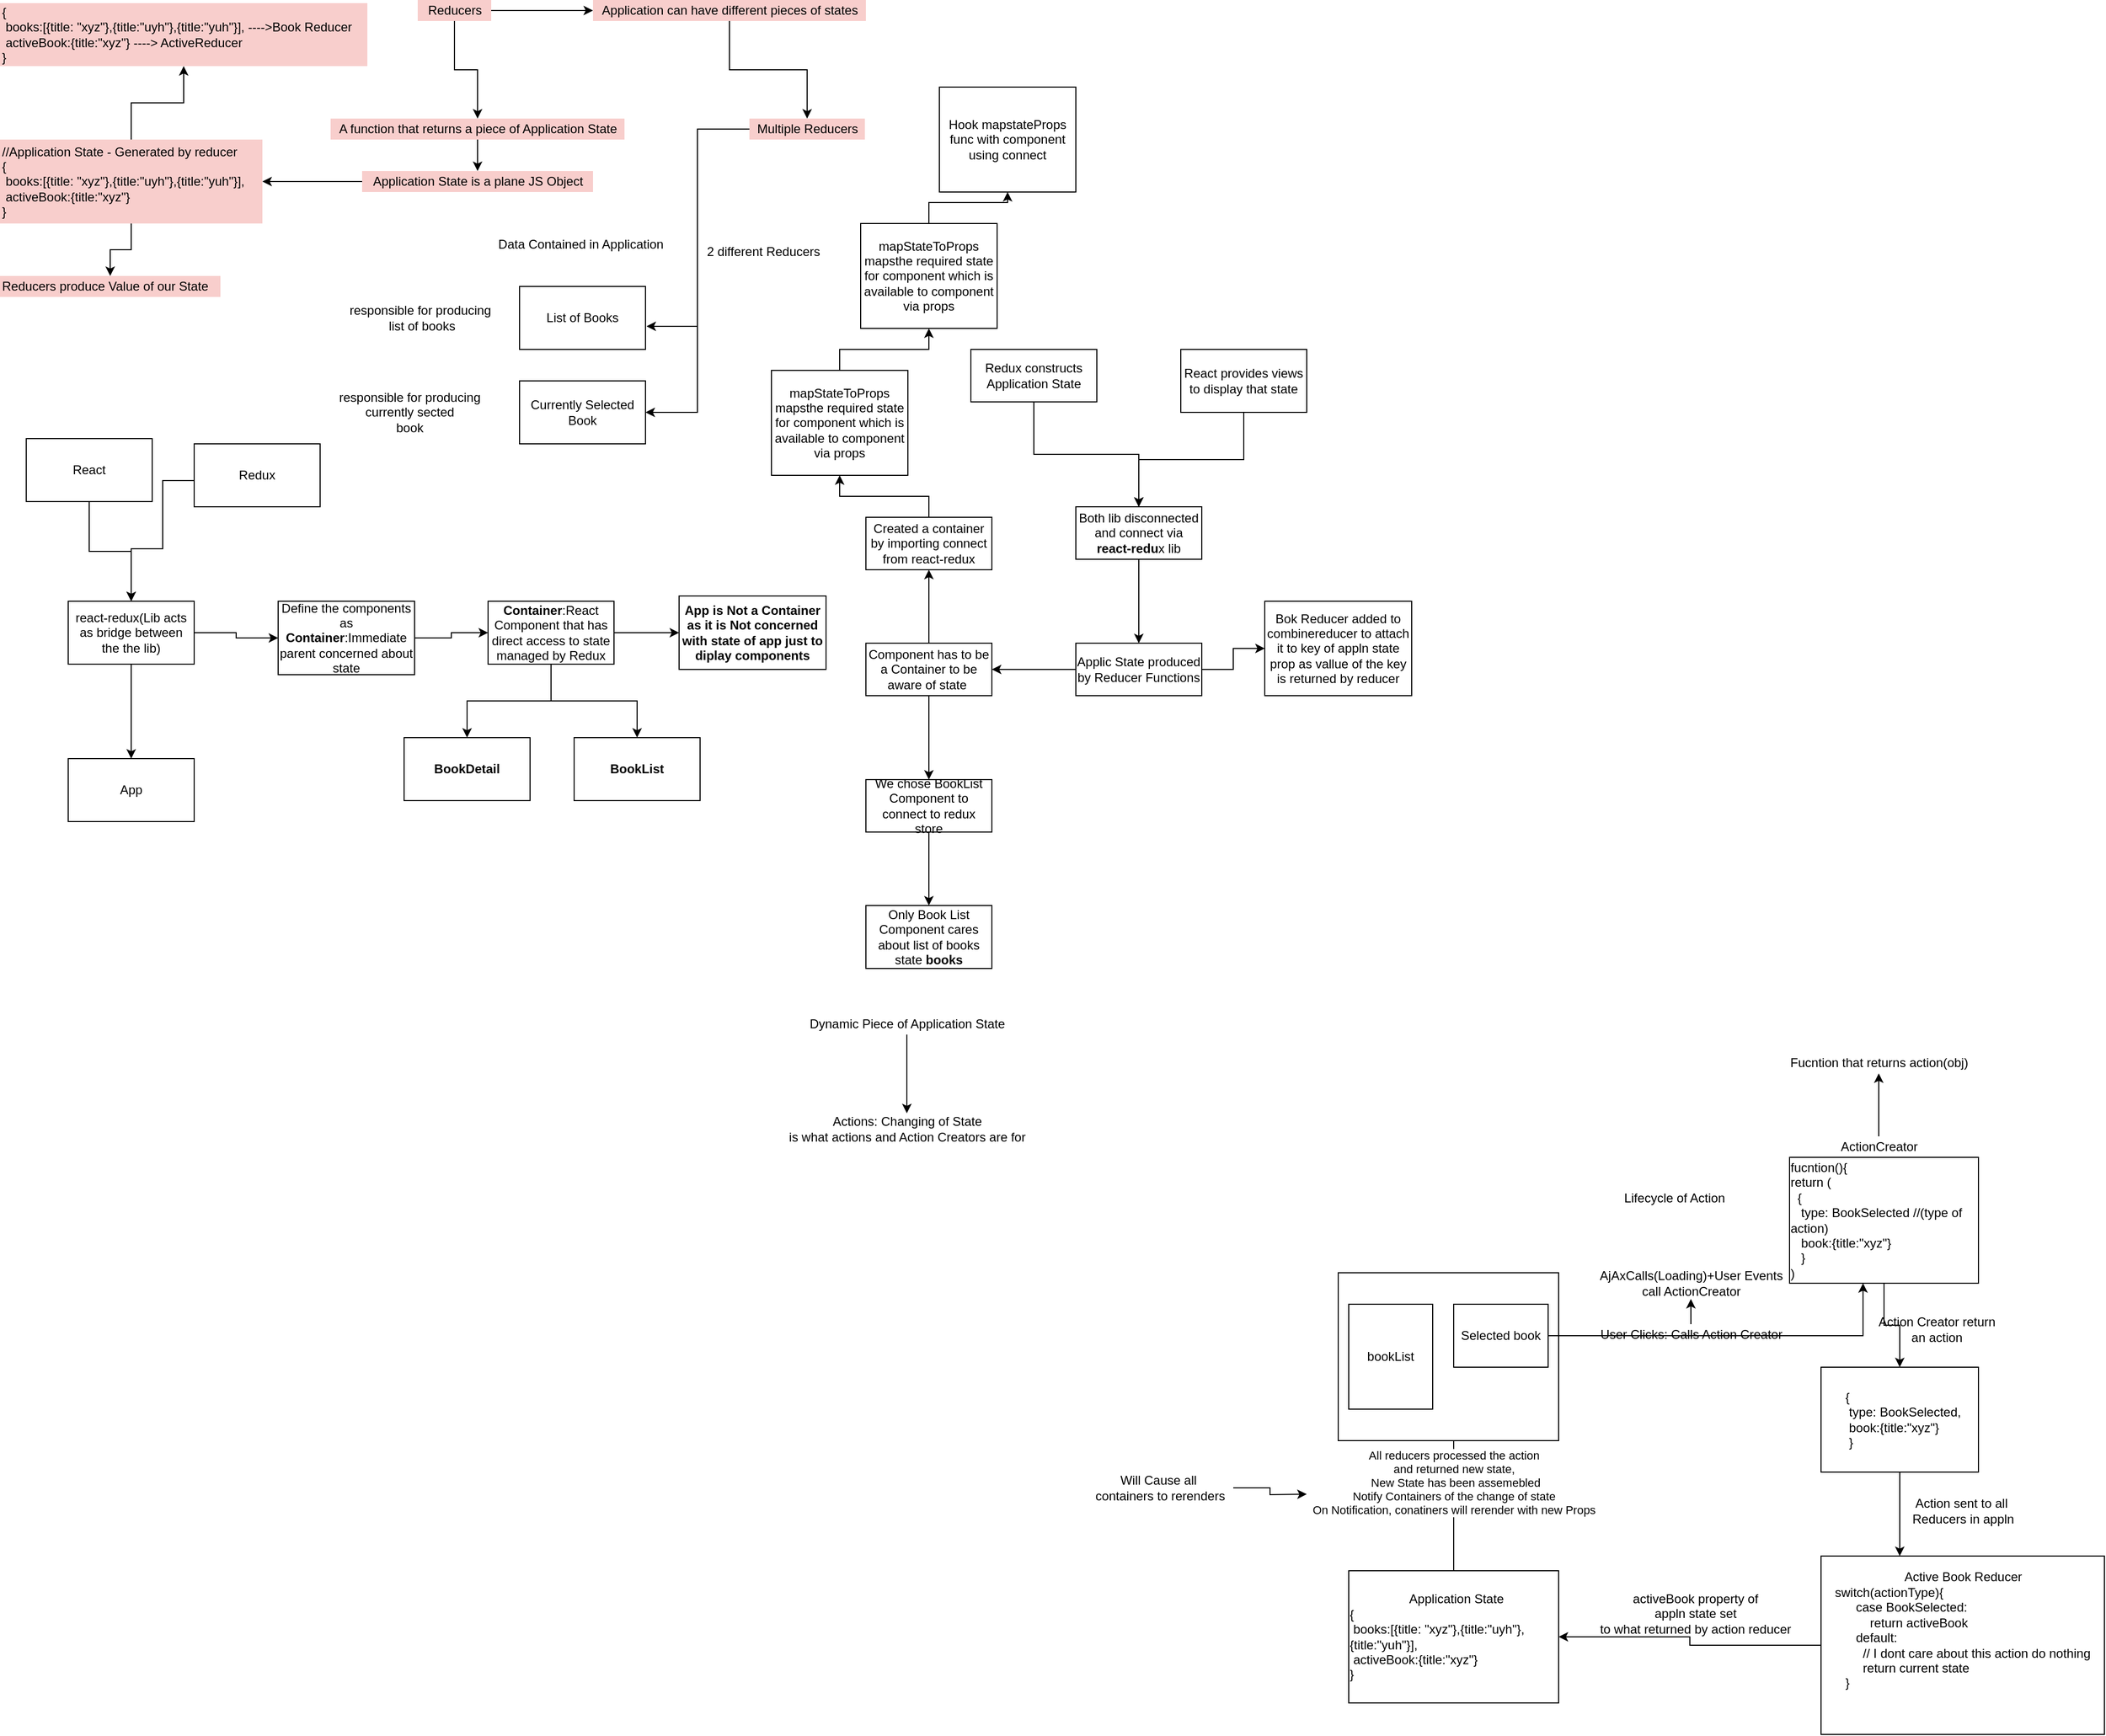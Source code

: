 <mxfile version="13.1.3">
    <diagram id="6hGFLwfOUW9BJ-s0fimq" name="Page-1">
        <mxGraphModel dx="1183" dy="300" grid="1" gridSize="10" guides="1" tooltips="1" connect="1" arrows="1" fold="1" page="1" pageScale="1" pageWidth="827" pageHeight="1169" math="0" shadow="0">
            <root>
                <mxCell id="0"/>
                <mxCell id="1" parent="0"/>
                <mxCell id="5" value="" style="edgeStyle=orthogonalEdgeStyle;rounded=0;orthogonalLoop=1;jettySize=auto;html=1;" edge="1" parent="1" source="2" target="4">
                    <mxGeometry relative="1" as="geometry"/>
                </mxCell>
                <mxCell id="7" value="" style="edgeStyle=orthogonalEdgeStyle;rounded=0;orthogonalLoop=1;jettySize=auto;html=1;" edge="1" parent="1" source="2" target="6">
                    <mxGeometry relative="1" as="geometry"/>
                </mxCell>
                <mxCell id="2" value="Reducers" style="text;html=1;align=center;verticalAlign=middle;resizable=0;points=[];autosize=1;fillColor=#F8CECC;" vertex="1" parent="1">
                    <mxGeometry x="43" y="127" width="70" height="20" as="geometry"/>
                </mxCell>
                <mxCell id="9" value="" style="edgeStyle=orthogonalEdgeStyle;rounded=0;orthogonalLoop=1;jettySize=auto;html=1;" edge="1" parent="1" source="6" target="8">
                    <mxGeometry relative="1" as="geometry"/>
                </mxCell>
                <mxCell id="6" value="Application can have different pieces of states" style="text;html=1;align=center;verticalAlign=middle;resizable=0;points=[];autosize=1;fillColor=#F8CECC;" vertex="1" parent="1">
                    <mxGeometry x="210" y="127" width="260" height="20" as="geometry"/>
                </mxCell>
                <mxCell id="13" style="edgeStyle=orthogonalEdgeStyle;rounded=0;orthogonalLoop=1;jettySize=auto;html=1;entryX=1.008;entryY=0.633;entryDx=0;entryDy=0;entryPerimeter=0;" edge="1" parent="1" source="8" target="10">
                    <mxGeometry relative="1" as="geometry"/>
                </mxCell>
                <mxCell id="14" style="edgeStyle=orthogonalEdgeStyle;rounded=0;orthogonalLoop=1;jettySize=auto;html=1;entryX=1;entryY=0.5;entryDx=0;entryDy=0;" edge="1" parent="1" source="8" target="11">
                    <mxGeometry relative="1" as="geometry">
                        <mxPoint x="410" y="430" as="targetPoint"/>
                    </mxGeometry>
                </mxCell>
                <mxCell id="8" value="Multiple Reducers" style="text;html=1;align=center;verticalAlign=middle;resizable=0;points=[];autosize=1;fillColor=#F8CECC;" vertex="1" parent="1">
                    <mxGeometry x="359" y="240" width="110" height="20" as="geometry"/>
                </mxCell>
                <mxCell id="19" value="" style="edgeStyle=orthogonalEdgeStyle;rounded=0;orthogonalLoop=1;jettySize=auto;html=1;" edge="1" parent="1" source="4" target="18">
                    <mxGeometry relative="1" as="geometry"/>
                </mxCell>
                <mxCell id="4" value="A function that returns a piece of Application State" style="text;html=1;align=center;verticalAlign=middle;resizable=0;points=[];autosize=1;fillColor=#F8CECC;" vertex="1" parent="1">
                    <mxGeometry x="-40" y="240" width="280" height="20" as="geometry"/>
                </mxCell>
                <mxCell id="21" value="" style="edgeStyle=orthogonalEdgeStyle;rounded=0;orthogonalLoop=1;jettySize=auto;html=1;" edge="1" parent="1" source="18" target="20">
                    <mxGeometry relative="1" as="geometry"/>
                </mxCell>
                <mxCell id="18" value="Application State is a plane JS Object" style="text;html=1;align=center;verticalAlign=middle;resizable=0;points=[];autosize=1;fillColor=#F8CECC;" vertex="1" parent="1">
                    <mxGeometry x="-10" y="290" width="220" height="20" as="geometry"/>
                </mxCell>
                <mxCell id="23" value="" style="edgeStyle=orthogonalEdgeStyle;rounded=0;orthogonalLoop=1;jettySize=auto;html=1;" edge="1" parent="1" source="20" target="22">
                    <mxGeometry relative="1" as="geometry"/>
                </mxCell>
                <mxCell id="25" value="" style="edgeStyle=orthogonalEdgeStyle;rounded=0;orthogonalLoop=1;jettySize=auto;html=1;" edge="1" parent="1" source="20" target="24">
                    <mxGeometry relative="1" as="geometry"/>
                </mxCell>
                <mxCell id="20" value="//Application State - Generated by reducer&lt;br&gt;{&lt;br&gt;&amp;nbsp;books:[{title: &quot;xyz&quot;},{title:&quot;uyh&quot;},{title:&quot;yuh&quot;}],&lt;br&gt;&amp;nbsp;activeBook:{title:&quot;xyz&quot;}&lt;br&gt;}" style="text;html=1;align=left;verticalAlign=middle;resizable=0;points=[];autosize=1;fillColor=#F8CECC;" vertex="1" parent="1">
                    <mxGeometry x="-355" y="260" width="250" height="80" as="geometry"/>
                </mxCell>
                <mxCell id="24" value="Reducers produce Value of our State" style="text;html=1;align=left;verticalAlign=middle;resizable=0;points=[];autosize=1;fillColor=#F8CECC;" vertex="1" parent="1">
                    <mxGeometry x="-355" y="390" width="210" height="20" as="geometry"/>
                </mxCell>
                <mxCell id="22" value="{&lt;br&gt;&amp;nbsp;books:[{title: &quot;xyz&quot;},{title:&quot;uyh&quot;},{title:&quot;yuh&quot;}], ----&amp;gt;Book Reducer&lt;br&gt;&amp;nbsp;activeBook:{title:&quot;xyz&quot;} ----&amp;gt; ActiveReducer&lt;br&gt;}" style="text;html=1;align=left;verticalAlign=middle;resizable=0;points=[];autosize=1;fillColor=#F8CECC;" vertex="1" parent="1">
                    <mxGeometry x="-355" y="130" width="350" height="60" as="geometry"/>
                </mxCell>
                <mxCell id="10" value="List of Books" style="rounded=0;whiteSpace=wrap;html=1;fillColor=#FFFFFF;" vertex="1" parent="1">
                    <mxGeometry x="140" y="400" width="120" height="60" as="geometry"/>
                </mxCell>
                <mxCell id="11" value="Currently Selected Book" style="rounded=0;whiteSpace=wrap;html=1;fillColor=#FFFFFF;" vertex="1" parent="1">
                    <mxGeometry x="140" y="490" width="120" height="60" as="geometry"/>
                </mxCell>
                <mxCell id="12" value="Data Contained in Application" style="text;html=1;align=center;verticalAlign=middle;resizable=0;points=[];autosize=1;" vertex="1" parent="1">
                    <mxGeometry x="113" y="350" width="170" height="20" as="geometry"/>
                </mxCell>
                <mxCell id="15" value="2 different Reducers" style="text;html=1;align=center;verticalAlign=middle;resizable=0;points=[];autosize=1;" vertex="1" parent="1">
                    <mxGeometry x="312" y="357" width="120" height="20" as="geometry"/>
                </mxCell>
                <mxCell id="16" value="responsible for producing&lt;br&gt;&amp;nbsp;list of books" style="text;html=1;align=center;verticalAlign=middle;resizable=0;points=[];autosize=1;" vertex="1" parent="1">
                    <mxGeometry x="-30" y="415" width="150" height="30" as="geometry"/>
                </mxCell>
                <mxCell id="17" value="responsible for producing &lt;br&gt;currently sected&lt;br&gt;book" style="text;html=1;align=center;verticalAlign=middle;resizable=0;points=[];autosize=1;" vertex="1" parent="1">
                    <mxGeometry x="-40" y="495" width="150" height="50" as="geometry"/>
                </mxCell>
                <mxCell id="28" value="" style="edgeStyle=orthogonalEdgeStyle;rounded=0;orthogonalLoop=1;jettySize=auto;html=1;" edge="1" parent="1" source="26" target="27">
                    <mxGeometry relative="1" as="geometry"/>
                </mxCell>
                <mxCell id="26" value="React" style="rounded=0;whiteSpace=wrap;html=1;fillColor=#FFFFFF;" vertex="1" parent="1">
                    <mxGeometry x="-330" y="545" width="120" height="60" as="geometry"/>
                </mxCell>
                <mxCell id="32" value="" style="edgeStyle=orthogonalEdgeStyle;rounded=0;orthogonalLoop=1;jettySize=auto;html=1;" edge="1" parent="1" source="27" target="31">
                    <mxGeometry relative="1" as="geometry"/>
                </mxCell>
                <mxCell id="34" value="" style="edgeStyle=orthogonalEdgeStyle;rounded=0;orthogonalLoop=1;jettySize=auto;html=1;" edge="1" parent="1" source="27" target="33">
                    <mxGeometry relative="1" as="geometry"/>
                </mxCell>
                <mxCell id="27" value="react-redux(Lib acts as bridge between the the lib)" style="rounded=0;whiteSpace=wrap;html=1;fillColor=#FFFFFF;" vertex="1" parent="1">
                    <mxGeometry x="-290" y="700" width="120" height="60" as="geometry"/>
                </mxCell>
                <mxCell id="36" value="" style="edgeStyle=orthogonalEdgeStyle;rounded=0;orthogonalLoop=1;jettySize=auto;html=1;" edge="1" parent="1" source="33" target="35">
                    <mxGeometry relative="1" as="geometry"/>
                </mxCell>
                <mxCell id="33" value="Define the components as &lt;b&gt;Container&lt;/b&gt;:Immediate parent concerned about state" style="rounded=0;whiteSpace=wrap;html=1;fillColor=#FFFFFF;" vertex="1" parent="1">
                    <mxGeometry x="-90" y="700" width="130" height="70" as="geometry"/>
                </mxCell>
                <mxCell id="38" value="" style="edgeStyle=orthogonalEdgeStyle;rounded=0;orthogonalLoop=1;jettySize=auto;html=1;" edge="1" parent="1" source="35" target="37">
                    <mxGeometry relative="1" as="geometry"/>
                </mxCell>
                <mxCell id="40" style="edgeStyle=orthogonalEdgeStyle;rounded=0;orthogonalLoop=1;jettySize=auto;html=1;" edge="1" parent="1" source="35" target="39">
                    <mxGeometry relative="1" as="geometry"/>
                </mxCell>
                <mxCell id="42" value="" style="edgeStyle=orthogonalEdgeStyle;rounded=0;orthogonalLoop=1;jettySize=auto;html=1;" edge="1" parent="1" source="35" target="41">
                    <mxGeometry relative="1" as="geometry"/>
                </mxCell>
                <mxCell id="35" value="&lt;b&gt;Container&lt;/b&gt;:React Component that has direct access to state managed by Redux" style="rounded=0;whiteSpace=wrap;html=1;fillColor=#FFFFFF;" vertex="1" parent="1">
                    <mxGeometry x="110" y="700" width="120" height="60" as="geometry"/>
                </mxCell>
                <mxCell id="41" value="&lt;b&gt;App is Not a Container as it is Not concerned with state of app just to diplay components&lt;/b&gt;" style="rounded=0;whiteSpace=wrap;html=1;fillColor=#FFFFFF;" vertex="1" parent="1">
                    <mxGeometry x="292" y="695" width="140" height="70" as="geometry"/>
                </mxCell>
                <mxCell id="37" value="&lt;b&gt;BookDetail&lt;/b&gt;" style="rounded=0;whiteSpace=wrap;html=1;fillColor=#FFFFFF;" vertex="1" parent="1">
                    <mxGeometry x="30" y="830" width="120" height="60" as="geometry"/>
                </mxCell>
                <mxCell id="31" value="App" style="rounded=0;whiteSpace=wrap;html=1;fillColor=#FFFFFF;" vertex="1" parent="1">
                    <mxGeometry x="-290" y="850" width="120" height="60" as="geometry"/>
                </mxCell>
                <mxCell id="30" style="edgeStyle=orthogonalEdgeStyle;rounded=0;orthogonalLoop=1;jettySize=auto;html=1;entryX=0.5;entryY=0;entryDx=0;entryDy=0;" edge="1" parent="1" source="29" target="27">
                    <mxGeometry relative="1" as="geometry">
                        <mxPoint x="-140" y="640" as="targetPoint"/>
                        <Array as="points">
                            <mxPoint x="-200" y="585"/>
                            <mxPoint x="-200" y="650"/>
                            <mxPoint x="-230" y="650"/>
                        </Array>
                    </mxGeometry>
                </mxCell>
                <mxCell id="29" value="Redux" style="rounded=0;whiteSpace=wrap;html=1;fillColor=#FFFFFF;" vertex="1" parent="1">
                    <mxGeometry x="-170" y="550" width="120" height="60" as="geometry"/>
                </mxCell>
                <mxCell id="39" value="&lt;b&gt;BookList&lt;/b&gt;" style="rounded=0;whiteSpace=wrap;html=1;fillColor=#FFFFFF;" vertex="1" parent="1">
                    <mxGeometry x="192" y="830" width="120" height="60" as="geometry"/>
                </mxCell>
                <mxCell id="47" value="" style="edgeStyle=orthogonalEdgeStyle;rounded=0;orthogonalLoop=1;jettySize=auto;html=1;" edge="1" parent="1" source="43" target="46">
                    <mxGeometry relative="1" as="geometry"/>
                </mxCell>
                <mxCell id="43" value="Redux constructs Application State" style="rounded=0;whiteSpace=wrap;html=1;fillColor=#FFFFFF;" vertex="1" parent="1">
                    <mxGeometry x="570" y="460" width="120" height="50" as="geometry"/>
                </mxCell>
                <mxCell id="50" value="" style="edgeStyle=orthogonalEdgeStyle;rounded=0;orthogonalLoop=1;jettySize=auto;html=1;" edge="1" parent="1" source="46" target="49">
                    <mxGeometry relative="1" as="geometry"/>
                </mxCell>
                <mxCell id="46" value="Both lib disconnected and connect via &lt;b&gt;react-redu&lt;/b&gt;x lib" style="rounded=0;whiteSpace=wrap;html=1;fillColor=#FFFFFF;" vertex="1" parent="1">
                    <mxGeometry x="670" y="610" width="120" height="50" as="geometry"/>
                </mxCell>
                <mxCell id="52" value="" style="edgeStyle=orthogonalEdgeStyle;rounded=0;orthogonalLoop=1;jettySize=auto;html=1;" edge="1" parent="1" source="49" target="51">
                    <mxGeometry relative="1" as="geometry"/>
                </mxCell>
                <mxCell id="54" value="" style="edgeStyle=orthogonalEdgeStyle;rounded=0;orthogonalLoop=1;jettySize=auto;html=1;" edge="1" parent="1" source="49" target="53">
                    <mxGeometry relative="1" as="geometry"/>
                </mxCell>
                <mxCell id="49" value="Applic State produced by Reducer Functions" style="rounded=0;whiteSpace=wrap;html=1;fillColor=#FFFFFF;" vertex="1" parent="1">
                    <mxGeometry x="670" y="740" width="120" height="50" as="geometry"/>
                </mxCell>
                <mxCell id="56" value="" style="edgeStyle=orthogonalEdgeStyle;rounded=0;orthogonalLoop=1;jettySize=auto;html=1;" edge="1" parent="1" source="53" target="55">
                    <mxGeometry relative="1" as="geometry"/>
                </mxCell>
                <mxCell id="64" value="" style="edgeStyle=orthogonalEdgeStyle;rounded=0;orthogonalLoop=1;jettySize=auto;html=1;" edge="1" parent="1" source="53" target="63">
                    <mxGeometry relative="1" as="geometry"/>
                </mxCell>
                <mxCell id="53" value="Component has to be a Container to be aware of state&amp;nbsp;" style="rounded=0;whiteSpace=wrap;html=1;fillColor=#FFFFFF;" vertex="1" parent="1">
                    <mxGeometry x="470" y="740" width="120" height="50" as="geometry"/>
                </mxCell>
                <mxCell id="66" value="" style="edgeStyle=orthogonalEdgeStyle;rounded=0;orthogonalLoop=1;jettySize=auto;html=1;" edge="1" parent="1" source="63" target="65">
                    <mxGeometry relative="1" as="geometry"/>
                </mxCell>
                <mxCell id="63" value="We chose BookList Component to connect to redux store" style="rounded=0;whiteSpace=wrap;html=1;fillColor=#FFFFFF;" vertex="1" parent="1">
                    <mxGeometry x="470" y="870" width="120" height="50" as="geometry"/>
                </mxCell>
                <mxCell id="65" value="Only Book List Component cares about list of books state &lt;b&gt;books&lt;/b&gt;" style="rounded=0;whiteSpace=wrap;html=1;fillColor=#FFFFFF;" vertex="1" parent="1">
                    <mxGeometry x="470" y="990" width="120" height="60" as="geometry"/>
                </mxCell>
                <mxCell id="58" value="" style="edgeStyle=orthogonalEdgeStyle;rounded=0;orthogonalLoop=1;jettySize=auto;html=1;" edge="1" parent="1" source="55" target="57">
                    <mxGeometry relative="1" as="geometry"/>
                </mxCell>
                <mxCell id="55" value="Created a container by importing connect from react-redux" style="rounded=0;whiteSpace=wrap;html=1;fillColor=#FFFFFF;" vertex="1" parent="1">
                    <mxGeometry x="470" y="620" width="120" height="50" as="geometry"/>
                </mxCell>
                <mxCell id="60" value="" style="edgeStyle=orthogonalEdgeStyle;rounded=0;orthogonalLoop=1;jettySize=auto;html=1;" edge="1" parent="1" source="57" target="59">
                    <mxGeometry relative="1" as="geometry"/>
                </mxCell>
                <mxCell id="57" value="mapStateToProps mapsthe required state for component which is available to component via props" style="rounded=0;whiteSpace=wrap;html=1;fillColor=#FFFFFF;" vertex="1" parent="1">
                    <mxGeometry x="380" y="480" width="130" height="100" as="geometry"/>
                </mxCell>
                <mxCell id="62" value="" style="edgeStyle=orthogonalEdgeStyle;rounded=0;orthogonalLoop=1;jettySize=auto;html=1;" edge="1" parent="1" source="59" target="61">
                    <mxGeometry relative="1" as="geometry"/>
                </mxCell>
                <mxCell id="59" value="mapStateToProps mapsthe required state for component which is available to component via props" style="rounded=0;whiteSpace=wrap;html=1;fillColor=#FFFFFF;" vertex="1" parent="1">
                    <mxGeometry x="465" y="340" width="130" height="100" as="geometry"/>
                </mxCell>
                <mxCell id="61" value="Hook mapstateProps func with component using connect" style="rounded=0;whiteSpace=wrap;html=1;fillColor=#FFFFFF;" vertex="1" parent="1">
                    <mxGeometry x="540" y="210" width="130" height="100" as="geometry"/>
                </mxCell>
                <mxCell id="51" value="Bok Reducer added to combinereducer to attach it to key of appln state prop as vallue of the key is returned by reducer" style="rounded=0;whiteSpace=wrap;html=1;fillColor=#FFFFFF;" vertex="1" parent="1">
                    <mxGeometry x="850" y="700" width="140" height="90" as="geometry"/>
                </mxCell>
                <mxCell id="48" style="edgeStyle=orthogonalEdgeStyle;rounded=0;orthogonalLoop=1;jettySize=auto;html=1;" edge="1" parent="1" source="44" target="46">
                    <mxGeometry relative="1" as="geometry"/>
                </mxCell>
                <mxCell id="44" value="React provides views to display that state" style="rounded=0;whiteSpace=wrap;html=1;fillColor=#FFFFFF;" vertex="1" parent="1">
                    <mxGeometry x="770" y="460" width="120" height="60" as="geometry"/>
                </mxCell>
                <mxCell id="69" value="" style="edgeStyle=orthogonalEdgeStyle;rounded=0;orthogonalLoop=1;jettySize=auto;html=1;" edge="1" parent="1" source="67" target="68">
                    <mxGeometry relative="1" as="geometry"/>
                </mxCell>
                <mxCell id="67" value="Dynamic Piece of Application State" style="text;html=1;align=center;verticalAlign=middle;resizable=0;points=[];autosize=1;" vertex="1" parent="1">
                    <mxGeometry x="409" y="1093" width="200" height="20" as="geometry"/>
                </mxCell>
                <mxCell id="68" value="Actions: Changing of State &lt;br&gt;is what actions and Action Creators are for" style="text;html=1;align=center;verticalAlign=middle;resizable=0;points=[];autosize=1;" vertex="1" parent="1">
                    <mxGeometry x="389" y="1188" width="240" height="30" as="geometry"/>
                </mxCell>
                <mxCell id="70" value="" style="rounded=0;whiteSpace=wrap;html=1;fillColor=#FFFFFF;" vertex="1" parent="1">
                    <mxGeometry x="920" y="1340" width="210" height="160" as="geometry"/>
                </mxCell>
                <mxCell id="71" value="bookList" style="rounded=0;whiteSpace=wrap;html=1;fillColor=#FFFFFF;" vertex="1" parent="1">
                    <mxGeometry x="930" y="1370" width="80" height="100" as="geometry"/>
                </mxCell>
                <mxCell id="74" style="edgeStyle=orthogonalEdgeStyle;rounded=0;orthogonalLoop=1;jettySize=auto;html=1;" edge="1" parent="1" source="72" target="75">
                    <mxGeometry relative="1" as="geometry">
                        <mxPoint x="1240" y="1400" as="targetPoint"/>
                        <Array as="points">
                            <mxPoint x="1420" y="1400"/>
                        </Array>
                    </mxGeometry>
                </mxCell>
                <mxCell id="72" value="Selected book" style="rounded=0;whiteSpace=wrap;html=1;fillColor=#FFFFFF;" vertex="1" parent="1">
                    <mxGeometry x="1030" y="1370" width="90" height="60" as="geometry"/>
                </mxCell>
                <mxCell id="73" value="Lifecycle of Action" style="text;html=1;align=center;verticalAlign=middle;resizable=0;points=[];autosize=1;" vertex="1" parent="1">
                    <mxGeometry x="1185" y="1259" width="110" height="20" as="geometry"/>
                </mxCell>
                <mxCell id="84" value="" style="edgeStyle=orthogonalEdgeStyle;rounded=0;orthogonalLoop=1;jettySize=auto;html=1;" edge="1" parent="1" source="75" target="83">
                    <mxGeometry relative="1" as="geometry"/>
                </mxCell>
                <mxCell id="75" value="&lt;div style=&quot;text-align: left&quot;&gt;&lt;span&gt;fucntion(){&lt;/span&gt;&lt;/div&gt;&lt;div style=&quot;text-align: left&quot;&gt;&lt;span&gt;return (&lt;/span&gt;&lt;/div&gt;&lt;div style=&quot;text-align: left&quot;&gt;&lt;span&gt;&amp;nbsp; {&lt;/span&gt;&lt;/div&gt;&lt;div style=&quot;text-align: left&quot;&gt;&lt;span&gt;&amp;nbsp; &amp;nbsp;type: BookSelected //(type of action)&lt;/span&gt;&lt;/div&gt;&lt;div style=&quot;text-align: left&quot;&gt;&lt;span&gt;&amp;nbsp; &amp;nbsp;book:{title:&quot;xyz&quot;}&amp;nbsp;&lt;/span&gt;&lt;/div&gt;&lt;div style=&quot;text-align: left&quot;&gt;&amp;nbsp; &amp;nbsp;}&lt;/div&gt;&lt;div style=&quot;text-align: left&quot;&gt;)&lt;/div&gt;" style="rounded=0;whiteSpace=wrap;html=1;" vertex="1" parent="1">
                    <mxGeometry x="1350" y="1230" width="180" height="120" as="geometry"/>
                </mxCell>
                <mxCell id="87" value="" style="edgeStyle=orthogonalEdgeStyle;rounded=0;orthogonalLoop=1;jettySize=auto;html=1;" edge="1" parent="1" source="83">
                    <mxGeometry relative="1" as="geometry">
                        <mxPoint x="1455" y="1610" as="targetPoint"/>
                    </mxGeometry>
                </mxCell>
                <mxCell id="83" value="&lt;div style=&quot;text-align: left&quot;&gt;&lt;br&gt;&lt;/div&gt;&lt;div style=&quot;text-align: left&quot;&gt;&lt;span&gt;&amp;nbsp; {&lt;/span&gt;&lt;/div&gt;&lt;div style=&quot;text-align: left&quot;&gt;&lt;span&gt;&amp;nbsp; &amp;nbsp;type: BookSelected,&lt;/span&gt;&lt;/div&gt;&lt;div style=&quot;text-align: left&quot;&gt;&lt;span&gt;&amp;nbsp; &amp;nbsp;book:{title:&quot;xyz&quot;}&amp;nbsp;&lt;/span&gt;&lt;/div&gt;&lt;div style=&quot;text-align: left&quot;&gt;&amp;nbsp; &amp;nbsp;}&lt;/div&gt;&lt;div style=&quot;text-align: left&quot;&gt;&lt;br&gt;&lt;/div&gt;" style="rounded=0;whiteSpace=wrap;html=1;" vertex="1" parent="1">
                    <mxGeometry x="1380" y="1430" width="150" height="100" as="geometry"/>
                </mxCell>
                <mxCell id="93" value="" style="edgeStyle=orthogonalEdgeStyle;rounded=0;orthogonalLoop=1;jettySize=auto;html=1;" edge="1" parent="1" source="89" target="92">
                    <mxGeometry relative="1" as="geometry"/>
                </mxCell>
                <mxCell id="89" value="&lt;div style=&quot;text-align: left&quot;&gt;&lt;br&gt;&lt;/div&gt;&lt;div style=&quot;text-align: left&quot;&gt;switch(actionType){&lt;/div&gt;&lt;div style=&quot;text-align: left&quot;&gt;&amp;nbsp; &amp;nbsp; &amp;nbsp; case BookSelected:&lt;/div&gt;&lt;div style=&quot;text-align: left&quot;&gt;&amp;nbsp; &amp;nbsp; &amp;nbsp; &amp;nbsp; &amp;nbsp; return activeBook&lt;/div&gt;&lt;div style=&quot;text-align: left&quot;&gt;&amp;nbsp; &amp;nbsp; &amp;nbsp; default:&lt;/div&gt;&lt;div style=&quot;text-align: left&quot;&gt;&amp;nbsp; &amp;nbsp; &amp;nbsp; &amp;nbsp; // I dont care about this action do nothing&lt;/div&gt;&lt;div style=&quot;text-align: left&quot;&gt;&amp;nbsp; &amp;nbsp; &amp;nbsp; &amp;nbsp; return current state&lt;/div&gt;&lt;div style=&quot;text-align: left&quot;&gt;&amp;nbsp; &amp;nbsp;}&lt;/div&gt;&lt;div style=&quot;text-align: left&quot;&gt;&lt;br&gt;&lt;/div&gt;&lt;div style=&quot;text-align: left&quot;&gt;&amp;nbsp; &amp;nbsp; &amp;nbsp;&amp;nbsp;&lt;/div&gt;" style="rounded=0;whiteSpace=wrap;html=1;" vertex="1" parent="1">
                    <mxGeometry x="1380" y="1610" width="270" height="170" as="geometry"/>
                </mxCell>
                <mxCell id="96" value="" style="edgeStyle=orthogonalEdgeStyle;rounded=0;orthogonalLoop=1;jettySize=auto;html=1;" edge="1" parent="1" source="92">
                    <mxGeometry relative="1" as="geometry">
                        <mxPoint x="1030" y="1544" as="targetPoint"/>
                        <Array as="points">
                            <mxPoint x="1030" y="1500"/>
                            <mxPoint x="1030" y="1500"/>
                        </Array>
                    </mxGeometry>
                </mxCell>
                <mxCell id="97" value="All reducers processed the action&lt;br&gt;and returned new state,&lt;br&gt;&amp;nbsp;New State has been assemebled&lt;br&gt;Notify Containers of the change of state&lt;br&gt;On Notification, conatiners will rerender with new Props" style="edgeLabel;html=1;align=center;verticalAlign=middle;resizable=0;points=[];" vertex="1" connectable="0" parent="96">
                    <mxGeometry x="0.095" y="-1" relative="1" as="geometry">
                        <mxPoint x="-1" y="8" as="offset"/>
                    </mxGeometry>
                </mxCell>
                <mxCell id="92" value="&lt;div style=&quot;text-align: left&quot;&gt;&amp;nbsp; &amp;nbsp; &amp;nbsp; &amp;nbsp; &amp;nbsp; &amp;nbsp; &amp;nbsp; &amp;nbsp; &amp;nbsp;Application State&lt;br&gt;&lt;span&gt;{&lt;/span&gt;&lt;br&gt;&lt;span&gt;&amp;nbsp;books:[{title: &quot;xyz&quot;},{title:&quot;uyh&quot;},{title:&quot;yuh&quot;}],&lt;/span&gt;&lt;br&gt;&lt;span&gt;&amp;nbsp;activeBook:{title:&quot;xyz&quot;}&lt;/span&gt;&lt;br&gt;&lt;span&gt;}&lt;/span&gt;&lt;br&gt;&lt;/div&gt;" style="rounded=0;whiteSpace=wrap;html=1;" vertex="1" parent="1">
                    <mxGeometry x="930" y="1624" width="200" height="126" as="geometry"/>
                </mxCell>
                <mxCell id="78" value="" style="edgeStyle=orthogonalEdgeStyle;rounded=0;orthogonalLoop=1;jettySize=auto;html=1;" edge="1" parent="1" source="76" target="77">
                    <mxGeometry relative="1" as="geometry"/>
                </mxCell>
                <mxCell id="76" value="User Clicks: Calls Action Creator" style="text;html=1;align=center;verticalAlign=middle;resizable=0;points=[];autosize=1;" vertex="1" parent="1">
                    <mxGeometry x="1161" y="1389" width="190" height="20" as="geometry"/>
                </mxCell>
                <mxCell id="77" value="AjAxCalls(Loading)+User Events &lt;br&gt;call ActionCreator" style="text;html=1;align=center;verticalAlign=middle;resizable=0;points=[];autosize=1;" vertex="1" parent="1">
                    <mxGeometry x="1161" y="1335" width="190" height="30" as="geometry"/>
                </mxCell>
                <mxCell id="81" value="" style="edgeStyle=orthogonalEdgeStyle;rounded=0;orthogonalLoop=1;jettySize=auto;html=1;" edge="1" parent="1" source="79" target="80">
                    <mxGeometry relative="1" as="geometry"/>
                </mxCell>
                <mxCell id="79" value="ActionCreator" style="text;html=1;align=center;verticalAlign=middle;resizable=0;points=[];autosize=1;" vertex="1" parent="1">
                    <mxGeometry x="1390" y="1210" width="90" height="20" as="geometry"/>
                </mxCell>
                <mxCell id="80" value="Fucntion that returns action(obj)" style="text;html=1;align=center;verticalAlign=middle;resizable=0;points=[];autosize=1;" vertex="1" parent="1">
                    <mxGeometry x="1345" y="1130" width="180" height="20" as="geometry"/>
                </mxCell>
                <mxCell id="85" value="Action Creator return&lt;br&gt;an action" style="text;html=1;align=center;verticalAlign=middle;resizable=0;points=[];autosize=1;" vertex="1" parent="1">
                    <mxGeometry x="1425" y="1379" width="130" height="30" as="geometry"/>
                </mxCell>
                <mxCell id="88" value="Action sent to all&amp;nbsp;&lt;br&gt;Reducers in appln" style="text;html=1;align=center;verticalAlign=middle;resizable=0;points=[];autosize=1;" vertex="1" parent="1">
                    <mxGeometry x="1460" y="1552" width="110" height="30" as="geometry"/>
                </mxCell>
                <mxCell id="91" value="Active Book Reducer" style="text;html=1;align=center;verticalAlign=middle;resizable=0;points=[];autosize=1;" vertex="1" parent="1">
                    <mxGeometry x="1450" y="1620" width="130" height="20" as="geometry"/>
                </mxCell>
                <mxCell id="94" value="activeBook property of &lt;br&gt;appln state set &lt;br&gt;to what returned by action reducer" style="text;html=1;align=center;verticalAlign=middle;resizable=0;points=[];autosize=1;" vertex="1" parent="1">
                    <mxGeometry x="1160" y="1640" width="200" height="50" as="geometry"/>
                </mxCell>
                <mxCell id="100" value="" style="edgeStyle=orthogonalEdgeStyle;rounded=0;orthogonalLoop=1;jettySize=auto;html=1;" edge="1" parent="1" source="98">
                    <mxGeometry relative="1" as="geometry">
                        <mxPoint x="890" y="1551" as="targetPoint"/>
                    </mxGeometry>
                </mxCell>
                <mxCell id="98" value="Will Cause all&amp;nbsp;&lt;br&gt;containers to rerenders" style="text;html=1;align=center;verticalAlign=middle;resizable=0;points=[];autosize=1;" vertex="1" parent="1">
                    <mxGeometry x="680" y="1530" width="140" height="30" as="geometry"/>
                </mxCell>
            </root>
        </mxGraphModel>
    </diagram>
</mxfile>
